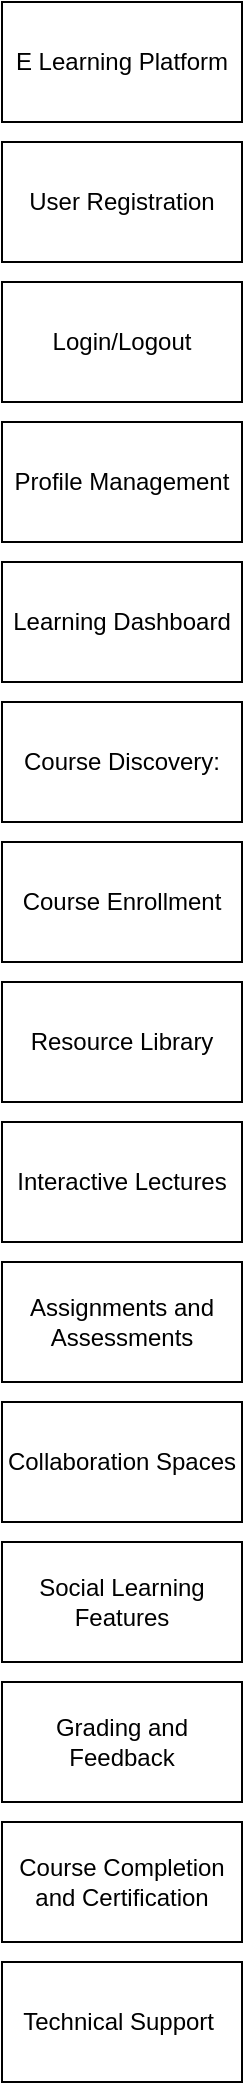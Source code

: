 <mxfile version="24.5.2" type="github">
  <diagram id="C5RBs43oDa-KdzZeNtuy" name="Page-1">
    <mxGraphModel dx="1513" dy="954" grid="1" gridSize="10" guides="1" tooltips="1" connect="1" arrows="1" fold="1" page="1" pageScale="1" pageWidth="827" pageHeight="1169" math="0" shadow="0">
      <root>
        <mxCell id="WIyWlLk6GJQsqaUBKTNV-0" />
        <mxCell id="WIyWlLk6GJQsqaUBKTNV-1" parent="WIyWlLk6GJQsqaUBKTNV-0" />
        <mxCell id="p9pdIH8C1fkwlVelL0Do-0" value="Course Discovery:" style="rounded=0;whiteSpace=wrap;html=1;" vertex="1" parent="WIyWlLk6GJQsqaUBKTNV-1">
          <mxGeometry x="-390" y="720" width="120" height="60" as="geometry" />
        </mxCell>
        <mxCell id="p9pdIH8C1fkwlVelL0Do-1" value="User Registration" style="rounded=0;whiteSpace=wrap;html=1;" vertex="1" parent="WIyWlLk6GJQsqaUBKTNV-1">
          <mxGeometry x="-390" y="440" width="120" height="60" as="geometry" />
        </mxCell>
        <mxCell id="p9pdIH8C1fkwlVelL0Do-2" value="Login/Logout" style="rounded=0;whiteSpace=wrap;html=1;" vertex="1" parent="WIyWlLk6GJQsqaUBKTNV-1">
          <mxGeometry x="-390" y="510" width="120" height="60" as="geometry" />
        </mxCell>
        <mxCell id="p9pdIH8C1fkwlVelL0Do-3" value="Course Enrollment" style="rounded=0;whiteSpace=wrap;html=1;" vertex="1" parent="WIyWlLk6GJQsqaUBKTNV-1">
          <mxGeometry x="-390" y="790" width="120" height="60" as="geometry" />
        </mxCell>
        <mxCell id="p9pdIH8C1fkwlVelL0Do-4" value="Learning Dashboard" style="rounded=0;whiteSpace=wrap;html=1;" vertex="1" parent="WIyWlLk6GJQsqaUBKTNV-1">
          <mxGeometry x="-390" y="650" width="120" height="60" as="geometry" />
        </mxCell>
        <mxCell id="p9pdIH8C1fkwlVelL0Do-5" value="Interactive Lectures" style="rounded=0;whiteSpace=wrap;html=1;" vertex="1" parent="WIyWlLk6GJQsqaUBKTNV-1">
          <mxGeometry x="-390" y="930" width="120" height="60" as="geometry" />
        </mxCell>
        <mxCell id="p9pdIH8C1fkwlVelL0Do-6" value="Assignments and Assessments" style="rounded=0;whiteSpace=wrap;html=1;" vertex="1" parent="WIyWlLk6GJQsqaUBKTNV-1">
          <mxGeometry x="-390" y="1000" width="120" height="60" as="geometry" />
        </mxCell>
        <mxCell id="p9pdIH8C1fkwlVelL0Do-7" value="Collaboration Spaces" style="rounded=0;whiteSpace=wrap;html=1;" vertex="1" parent="WIyWlLk6GJQsqaUBKTNV-1">
          <mxGeometry x="-390" y="1070" width="120" height="60" as="geometry" />
        </mxCell>
        <mxCell id="p9pdIH8C1fkwlVelL0Do-8" value="Grading and Feedback" style="rounded=0;whiteSpace=wrap;html=1;" vertex="1" parent="WIyWlLk6GJQsqaUBKTNV-1">
          <mxGeometry x="-390" y="1210" width="120" height="60" as="geometry" />
        </mxCell>
        <mxCell id="p9pdIH8C1fkwlVelL0Do-9" value="Resource Library" style="rounded=0;whiteSpace=wrap;html=1;" vertex="1" parent="WIyWlLk6GJQsqaUBKTNV-1">
          <mxGeometry x="-390" y="860" width="120" height="60" as="geometry" />
        </mxCell>
        <mxCell id="p9pdIH8C1fkwlVelL0Do-10" value="Technical Support&amp;nbsp;" style="rounded=0;whiteSpace=wrap;html=1;" vertex="1" parent="WIyWlLk6GJQsqaUBKTNV-1">
          <mxGeometry x="-390" y="1350" width="120" height="60" as="geometry" />
        </mxCell>
        <mxCell id="p9pdIH8C1fkwlVelL0Do-11" value="Profile Management" style="rounded=0;whiteSpace=wrap;html=1;" vertex="1" parent="WIyWlLk6GJQsqaUBKTNV-1">
          <mxGeometry x="-390" y="580" width="120" height="60" as="geometry" />
        </mxCell>
        <mxCell id="p9pdIH8C1fkwlVelL0Do-12" value="Social Learning Features" style="rounded=0;whiteSpace=wrap;html=1;" vertex="1" parent="WIyWlLk6GJQsqaUBKTNV-1">
          <mxGeometry x="-390" y="1140" width="120" height="60" as="geometry" />
        </mxCell>
        <mxCell id="p9pdIH8C1fkwlVelL0Do-13" value="Course Completion and Certification" style="rounded=0;whiteSpace=wrap;html=1;" vertex="1" parent="WIyWlLk6GJQsqaUBKTNV-1">
          <mxGeometry x="-390" y="1280" width="120" height="60" as="geometry" />
        </mxCell>
        <mxCell id="p9pdIH8C1fkwlVelL0Do-14" value="E Learning Platform" style="rounded=0;whiteSpace=wrap;html=1;" vertex="1" parent="WIyWlLk6GJQsqaUBKTNV-1">
          <mxGeometry x="-390" y="370" width="120" height="60" as="geometry" />
        </mxCell>
      </root>
    </mxGraphModel>
  </diagram>
</mxfile>
